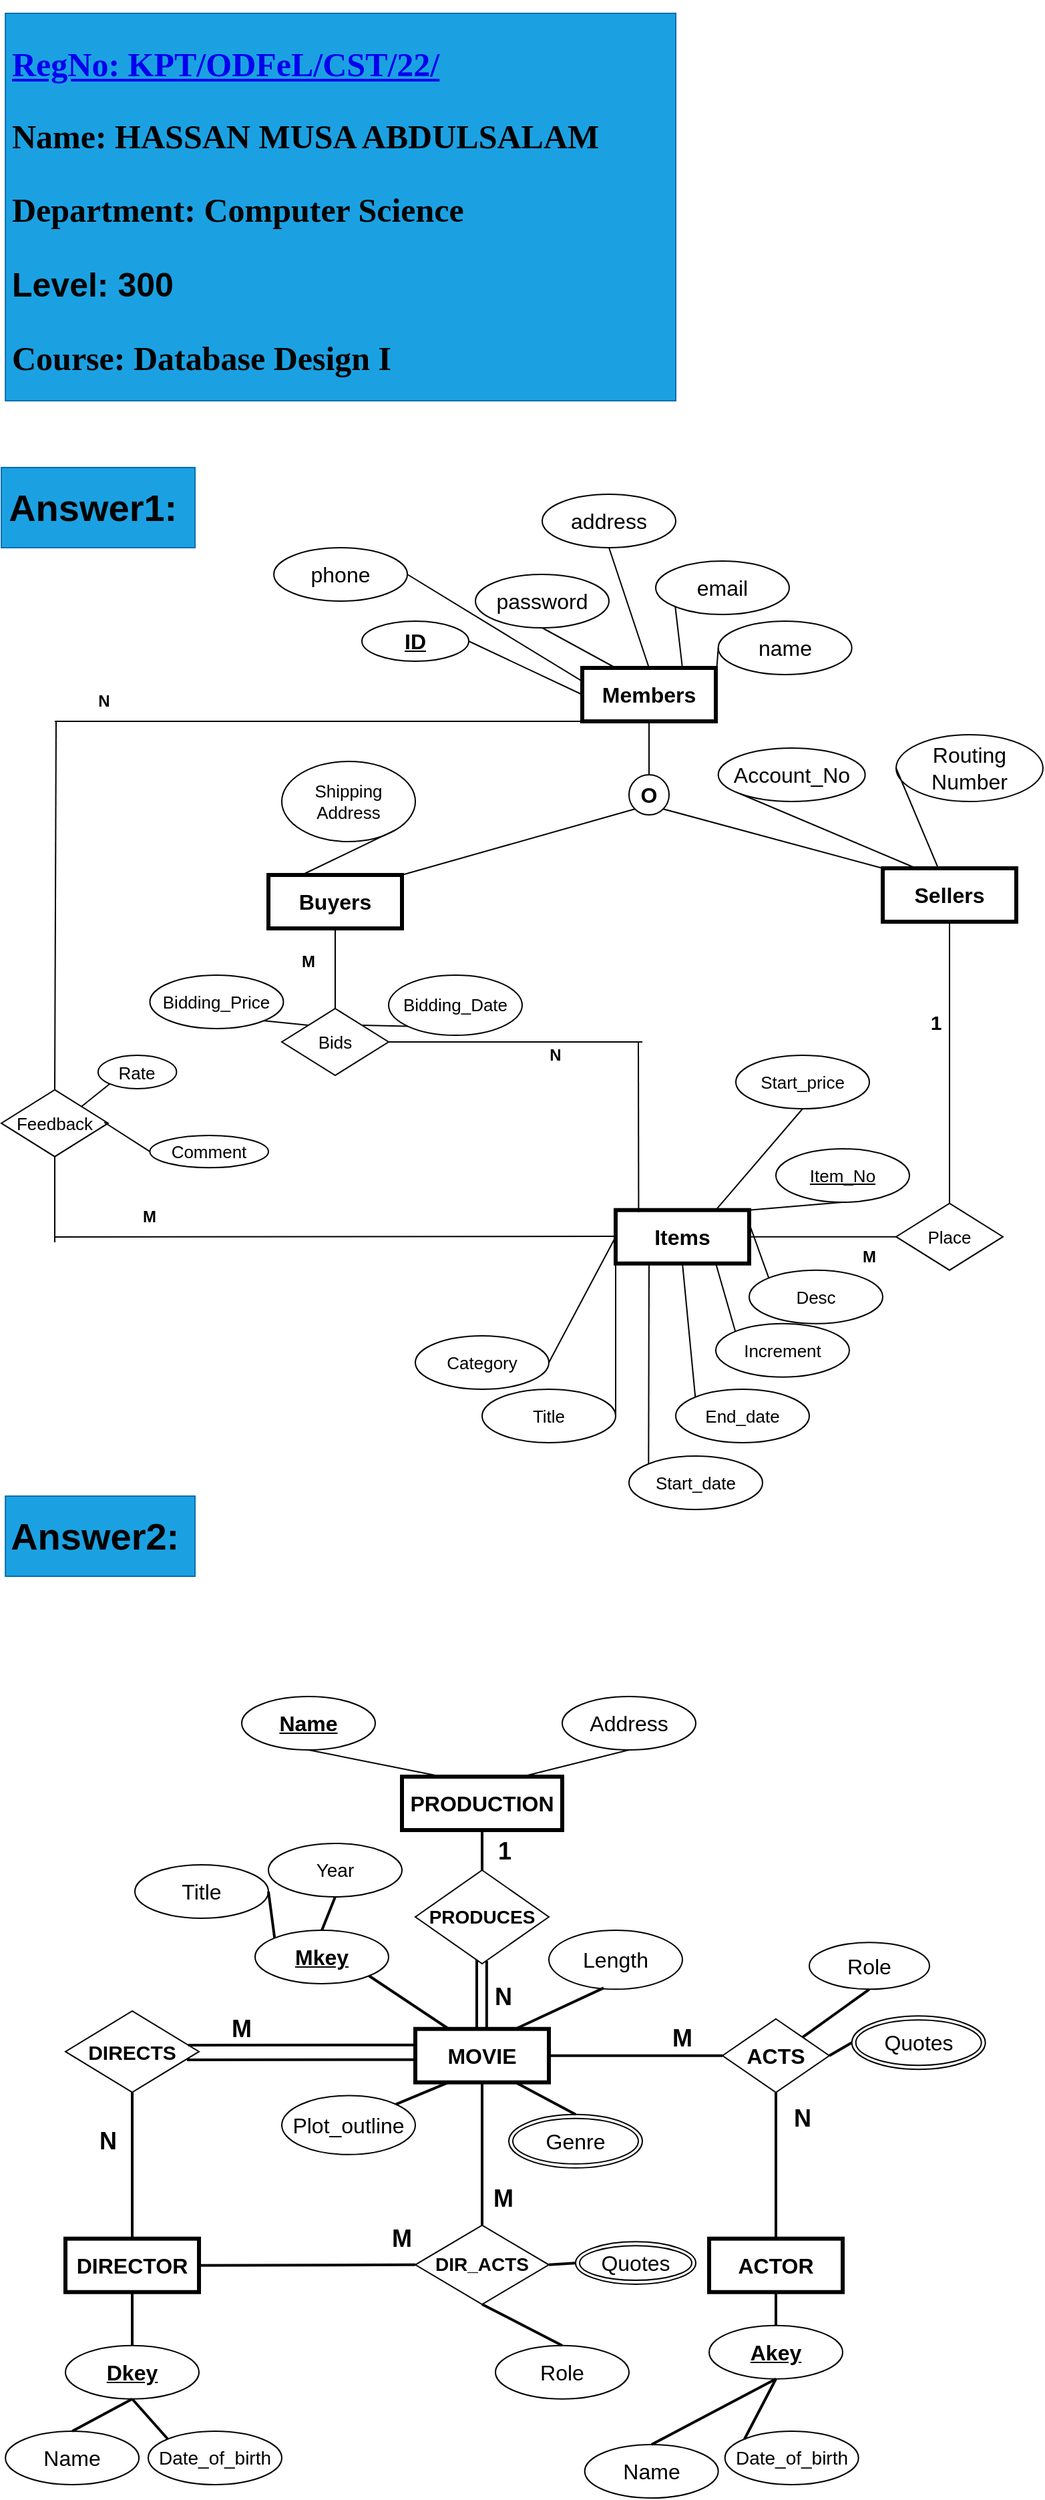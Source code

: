 <mxfile version="13.9.9" type="device"><diagram id="R2lEEEUBdFMjLlhIrx00" name="Page-1"><mxGraphModel dx="2" dy="486" grid="1" gridSize="10" guides="1" tooltips="1" connect="1" arrows="1" fold="1" page="1" pageScale="1" pageWidth="850" pageHeight="1100" background="#ffffff" math="0" shadow="0" extFonts="Permanent Marker^https://fonts.googleapis.com/css?family=Permanent+Marker"><root><mxCell id="0"/><mxCell id="1" parent="0"/><mxCell id="3SLFZwiBnC4QD5V8K0jt-1" value="Members" style="whiteSpace=wrap;html=1;align=center;strokeWidth=3;fontSize=16;fontStyle=1" parent="1" vertex="1"><mxGeometry x="1320" y="500" width="100" height="40" as="geometry"/></mxCell><mxCell id="3SLFZwiBnC4QD5V8K0jt-2" value="Buyers" style="whiteSpace=wrap;html=1;align=center;strokeWidth=3;fontSize=16;fontStyle=1" parent="1" vertex="1"><mxGeometry x="1085" y="655" width="100" height="40" as="geometry"/></mxCell><mxCell id="3SLFZwiBnC4QD5V8K0jt-3" value="Sellers" style="whiteSpace=wrap;html=1;align=center;strokeWidth=3;fontSize=16;fontStyle=1" parent="1" vertex="1"><mxGeometry x="1545" y="650" width="100" height="40" as="geometry"/></mxCell><mxCell id="3SLFZwiBnC4QD5V8K0jt-4" value="O" style="ellipse;whiteSpace=wrap;html=1;aspect=fixed;strokeWidth=1;fontSize=16;fontStyle=1" parent="1" vertex="1"><mxGeometry x="1355" y="580" width="30" height="30" as="geometry"/></mxCell><mxCell id="3SLFZwiBnC4QD5V8K0jt-6" value="" style="endArrow=none;html=1;fontSize=16;entryX=0;entryY=1;entryDx=0;entryDy=0;exitX=1;exitY=0;exitDx=0;exitDy=0;" parent="1" source="3SLFZwiBnC4QD5V8K0jt-2" target="3SLFZwiBnC4QD5V8K0jt-4" edge="1"><mxGeometry width="50" height="50" relative="1" as="geometry"><mxPoint x="1156.23" y="674.99" as="sourcePoint"/><mxPoint x="1375" y="540" as="targetPoint"/></mxGeometry></mxCell><mxCell id="3SLFZwiBnC4QD5V8K0jt-7" value="" style="endArrow=none;html=1;fontSize=16;entryX=1;entryY=1;entryDx=0;entryDy=0;exitX=0;exitY=0;exitDx=0;exitDy=0;" parent="1" source="3SLFZwiBnC4QD5V8K0jt-3" target="3SLFZwiBnC4QD5V8K0jt-4" edge="1"><mxGeometry width="50" height="50" relative="1" as="geometry"><mxPoint x="1285" y="660" as="sourcePoint"/><mxPoint x="1369.393" y="615.607" as="targetPoint"/></mxGeometry></mxCell><mxCell id="3SLFZwiBnC4QD5V8K0jt-8" value="" style="endArrow=none;html=1;fontSize=16;entryX=0.5;entryY=1;entryDx=0;entryDy=0;exitX=0.5;exitY=0;exitDx=0;exitDy=0;" parent="1" source="3SLFZwiBnC4QD5V8K0jt-4" target="3SLFZwiBnC4QD5V8K0jt-1" edge="1"><mxGeometry width="50" height="50" relative="1" as="geometry"><mxPoint x="1495" y="660" as="sourcePoint"/><mxPoint x="1390.607" y="615.607" as="targetPoint"/></mxGeometry></mxCell><mxCell id="3SLFZwiBnC4QD5V8K0jt-10" value="ID" style="ellipse;whiteSpace=wrap;html=1;align=center;fontStyle=5;strokeWidth=1;fontSize=16;" parent="1" vertex="1"><mxGeometry x="1155" y="465" width="80" height="30" as="geometry"/></mxCell><mxCell id="3SLFZwiBnC4QD5V8K0jt-11" value="Bidding_Price" style="ellipse;whiteSpace=wrap;html=1;align=center;strokeWidth=1;fontSize=13;" parent="1" vertex="1"><mxGeometry x="996.23" y="730" width="100" height="40" as="geometry"/></mxCell><mxCell id="3SLFZwiBnC4QD5V8K0jt-12" value="email" style="ellipse;whiteSpace=wrap;html=1;align=center;strokeWidth=1;fontSize=16;" parent="1" vertex="1"><mxGeometry x="1375" y="420" width="100" height="40" as="geometry"/></mxCell><mxCell id="3SLFZwiBnC4QD5V8K0jt-13" value="name" style="ellipse;whiteSpace=wrap;html=1;align=center;strokeWidth=1;fontSize=16;" parent="1" vertex="1"><mxGeometry x="1421.84" y="465" width="100" height="40" as="geometry"/></mxCell><mxCell id="3SLFZwiBnC4QD5V8K0jt-14" value="address" style="ellipse;whiteSpace=wrap;html=1;align=center;strokeWidth=1;fontSize=16;" parent="1" vertex="1"><mxGeometry x="1290" y="370" width="100" height="40" as="geometry"/></mxCell><mxCell id="3SLFZwiBnC4QD5V8K0jt-15" value="password" style="ellipse;whiteSpace=wrap;html=1;align=center;strokeWidth=1;fontSize=16;" parent="1" vertex="1"><mxGeometry x="1240" y="430" width="100" height="40" as="geometry"/></mxCell><mxCell id="3SLFZwiBnC4QD5V8K0jt-16" value="phone" style="ellipse;whiteSpace=wrap;html=1;align=center;strokeWidth=1;fontSize=16;" parent="1" vertex="1"><mxGeometry x="1089.04" y="410" width="100" height="40" as="geometry"/></mxCell><mxCell id="3SLFZwiBnC4QD5V8K0jt-19" value="" style="endArrow=none;html=1;fontSize=16;exitX=1;exitY=0.5;exitDx=0;exitDy=0;entryX=0;entryY=0.5;entryDx=0;entryDy=0;" parent="1" source="3SLFZwiBnC4QD5V8K0jt-10" target="3SLFZwiBnC4QD5V8K0jt-1" edge="1"><mxGeometry width="50" height="50" relative="1" as="geometry"><mxPoint x="1270" y="480" as="sourcePoint"/><mxPoint x="1320" y="430" as="targetPoint"/></mxGeometry></mxCell><mxCell id="3SLFZwiBnC4QD5V8K0jt-20" value="" style="endArrow=none;html=1;fontSize=16;exitX=0.5;exitY=1;exitDx=0;exitDy=0;entryX=0.25;entryY=0;entryDx=0;entryDy=0;" parent="1" source="3SLFZwiBnC4QD5V8K0jt-15" target="3SLFZwiBnC4QD5V8K0jt-1" edge="1"><mxGeometry width="50" height="50" relative="1" as="geometry"><mxPoint x="1345" y="410" as="sourcePoint"/><mxPoint x="1325" y="500" as="targetPoint"/></mxGeometry></mxCell><mxCell id="3SLFZwiBnC4QD5V8K0jt-21" value="" style="endArrow=none;html=1;fontSize=16;exitX=1;exitY=0.5;exitDx=0;exitDy=0;entryX=0;entryY=0.25;entryDx=0;entryDy=0;" parent="1" source="3SLFZwiBnC4QD5V8K0jt-16" target="3SLFZwiBnC4QD5V8K0jt-1" edge="1"><mxGeometry width="50" height="50" relative="1" as="geometry"><mxPoint x="1275" y="550" as="sourcePoint"/><mxPoint x="1295" y="500" as="targetPoint"/></mxGeometry></mxCell><mxCell id="3SLFZwiBnC4QD5V8K0jt-22" value="" style="endArrow=none;html=1;fontSize=16;exitX=0.5;exitY=1;exitDx=0;exitDy=0;entryX=0.5;entryY=0;entryDx=0;entryDy=0;" parent="1" source="3SLFZwiBnC4QD5V8K0jt-14" target="3SLFZwiBnC4QD5V8K0jt-1" edge="1"><mxGeometry width="50" height="50" relative="1" as="geometry"><mxPoint x="1265" y="400" as="sourcePoint"/><mxPoint x="1335" y="510" as="targetPoint"/></mxGeometry></mxCell><mxCell id="3SLFZwiBnC4QD5V8K0jt-23" value="" style="endArrow=none;html=1;fontSize=16;exitX=0;exitY=1;exitDx=0;exitDy=0;entryX=0.75;entryY=0;entryDx=0;entryDy=0;" parent="1" source="3SLFZwiBnC4QD5V8K0jt-12" target="3SLFZwiBnC4QD5V8K0jt-1" edge="1"><mxGeometry width="50" height="50" relative="1" as="geometry"><mxPoint x="1405" y="390" as="sourcePoint"/><mxPoint x="1380" y="510" as="targetPoint"/></mxGeometry></mxCell><mxCell id="3SLFZwiBnC4QD5V8K0jt-24" value="" style="endArrow=none;html=1;fontSize=16;exitX=0;exitY=0.5;exitDx=0;exitDy=0;entryX=1;entryY=0.25;entryDx=0;entryDy=0;" parent="1" source="3SLFZwiBnC4QD5V8K0jt-13" target="3SLFZwiBnC4QD5V8K0jt-1" edge="1"><mxGeometry width="50" height="50" relative="1" as="geometry"><mxPoint x="1509.645" y="414.142" as="sourcePoint"/><mxPoint x="1405" y="510" as="targetPoint"/></mxGeometry></mxCell><mxCell id="Kn8hzGNGp4Z0YEw4c64L-1" value="Bidding_Date" style="ellipse;whiteSpace=wrap;html=1;align=center;strokeWidth=1;fontSize=13;" parent="1" vertex="1"><mxGeometry x="1175" y="730" width="100" height="44.99" as="geometry"/></mxCell><mxCell id="Kn8hzGNGp4Z0YEw4c64L-2" value="Shipping Address" style="ellipse;whiteSpace=wrap;html=1;align=center;strokeWidth=1;fontSize=13;" parent="1" vertex="1"><mxGeometry x="1095" y="570" width="100" height="60" as="geometry"/></mxCell><mxCell id="Kn8hzGNGp4Z0YEw4c64L-3" value="" style="endArrow=none;html=1;fontSize=13;entryX=1;entryY=1;entryDx=0;entryDy=0;exitX=0.25;exitY=0;exitDx=0;exitDy=0;" parent="1" source="3SLFZwiBnC4QD5V8K0jt-2" target="Kn8hzGNGp4Z0YEw4c64L-2" edge="1"><mxGeometry width="50" height="50" relative="1" as="geometry"><mxPoint x="996.23" y="694.99" as="sourcePoint"/><mxPoint x="1046.23" y="644.99" as="targetPoint"/></mxGeometry></mxCell><mxCell id="Kn8hzGNGp4Z0YEw4c64L-4" value="Bids" style="rhombus;whiteSpace=wrap;html=1;fontSize=13;" parent="1" vertex="1"><mxGeometry x="1095" y="754.99" width="80" height="50" as="geometry"/></mxCell><mxCell id="Kn8hzGNGp4Z0YEw4c64L-5" value="" style="endArrow=none;html=1;fontSize=13;entryX=0;entryY=1;entryDx=0;entryDy=0;exitX=1;exitY=0;exitDx=0;exitDy=0;" parent="1" source="Kn8hzGNGp4Z0YEw4c64L-4" target="Kn8hzGNGp4Z0YEw4c64L-1" edge="1"><mxGeometry width="50" height="50" relative="1" as="geometry"><mxPoint x="976.23" y="964.99" as="sourcePoint"/><mxPoint x="1026.23" y="914.99" as="targetPoint"/></mxGeometry></mxCell><mxCell id="Kn8hzGNGp4Z0YEw4c64L-6" value="" style="endArrow=none;html=1;fontSize=13;entryX=1;entryY=1;entryDx=0;entryDy=0;exitX=0;exitY=0;exitDx=0;exitDy=0;" parent="1" source="Kn8hzGNGp4Z0YEw4c64L-4" target="3SLFZwiBnC4QD5V8K0jt-11" edge="1"><mxGeometry width="50" height="50" relative="1" as="geometry"><mxPoint x="976.23" y="844.99" as="sourcePoint"/><mxPoint x="1026.23" y="794.99" as="targetPoint"/></mxGeometry></mxCell><mxCell id="Kn8hzGNGp4Z0YEw4c64L-7" value="" style="endArrow=none;html=1;fontSize=13;entryX=0.5;entryY=1;entryDx=0;entryDy=0;exitX=0.5;exitY=0;exitDx=0;exitDy=0;" parent="1" source="Kn8hzGNGp4Z0YEw4c64L-4" target="3SLFZwiBnC4QD5V8K0jt-2" edge="1"><mxGeometry width="50" height="50" relative="1" as="geometry"><mxPoint x="1096.23" y="774.99" as="sourcePoint"/><mxPoint x="1146.23" y="724.99" as="targetPoint"/></mxGeometry></mxCell><mxCell id="Kn8hzGNGp4Z0YEw4c64L-8" value="Account_No" style="ellipse;whiteSpace=wrap;html=1;align=center;strokeWidth=1;fontSize=16;" parent="1" vertex="1"><mxGeometry x="1421.84" y="560" width="110" height="40" as="geometry"/></mxCell><mxCell id="Kn8hzGNGp4Z0YEw4c64L-9" value="Routing Number" style="ellipse;whiteSpace=wrap;html=1;align=center;strokeWidth=1;fontSize=16;" parent="1" vertex="1"><mxGeometry x="1555" y="550" width="110" height="50" as="geometry"/></mxCell><mxCell id="Kn8hzGNGp4Z0YEw4c64L-10" value="" style="endArrow=none;html=1;fontSize=13;entryX=0;entryY=1;entryDx=0;entryDy=0;exitX=0.25;exitY=0;exitDx=0;exitDy=0;" parent="1" source="3SLFZwiBnC4QD5V8K0jt-3" target="Kn8hzGNGp4Z0YEw4c64L-8" edge="1"><mxGeometry width="50" height="50" relative="1" as="geometry"><mxPoint x="1605" y="670" as="sourcePoint"/><mxPoint x="1655" y="620" as="targetPoint"/></mxGeometry></mxCell><mxCell id="Kn8hzGNGp4Z0YEw4c64L-11" value="" style="endArrow=none;html=1;fontSize=13;entryX=0;entryY=0.5;entryDx=0;entryDy=0;" parent="1" source="3SLFZwiBnC4QD5V8K0jt-3" target="Kn8hzGNGp4Z0YEw4c64L-9" edge="1"><mxGeometry width="50" height="50" relative="1" as="geometry"><mxPoint x="1645" y="750" as="sourcePoint"/><mxPoint x="1695" y="700" as="targetPoint"/></mxGeometry></mxCell><mxCell id="Kn8hzGNGp4Z0YEw4c64L-12" value="Items" style="whiteSpace=wrap;html=1;align=center;strokeWidth=3;fontSize=16;fontStyle=1" parent="1" vertex="1"><mxGeometry x="1345" y="905.86" width="100" height="40" as="geometry"/></mxCell><mxCell id="Kn8hzGNGp4Z0YEw4c64L-13" value="Place" style="rhombus;whiteSpace=wrap;html=1;fontSize=13;" parent="1" vertex="1"><mxGeometry x="1555" y="900.86" width="80" height="50" as="geometry"/></mxCell><mxCell id="Kn8hzGNGp4Z0YEw4c64L-14" value="" style="endArrow=none;html=1;fontSize=13;entryX=0;entryY=0.5;entryDx=0;entryDy=0;exitX=1;exitY=0.5;exitDx=0;exitDy=0;" parent="1" source="Kn8hzGNGp4Z0YEw4c64L-12" target="Kn8hzGNGp4Z0YEw4c64L-13" edge="1"><mxGeometry width="50" height="50" relative="1" as="geometry"><mxPoint x="1455" y="905.86" as="sourcePoint"/><mxPoint x="1505" y="925.86" as="targetPoint"/></mxGeometry></mxCell><mxCell id="Kn8hzGNGp4Z0YEw4c64L-15" value="" style="endArrow=none;html=1;fontSize=13;entryX=0.5;entryY=1;entryDx=0;entryDy=0;exitX=0.5;exitY=0;exitDx=0;exitDy=0;" parent="1" source="Kn8hzGNGp4Z0YEw4c64L-13" target="3SLFZwiBnC4QD5V8K0jt-3" edge="1"><mxGeometry width="50" height="50" relative="1" as="geometry"><mxPoint x="1455" y="800" as="sourcePoint"/><mxPoint x="1505" y="750" as="targetPoint"/></mxGeometry></mxCell><mxCell id="Kn8hzGNGp4Z0YEw4c64L-17" value="Item_No" style="ellipse;whiteSpace=wrap;html=1;align=center;fontStyle=4;fontSize=13;" parent="1" vertex="1"><mxGeometry x="1465" y="860" width="100" height="40" as="geometry"/></mxCell><mxCell id="Kn8hzGNGp4Z0YEw4c64L-18" value="Title" style="ellipse;whiteSpace=wrap;html=1;align=center;fontSize=13;" parent="1" vertex="1"><mxGeometry x="1245" y="1040" width="100" height="40" as="geometry"/></mxCell><mxCell id="Kn8hzGNGp4Z0YEw4c64L-19" value="Start_date" style="ellipse;whiteSpace=wrap;html=1;align=center;fontSize=13;" parent="1" vertex="1"><mxGeometry x="1355" y="1090" width="100" height="40" as="geometry"/></mxCell><mxCell id="Kn8hzGNGp4Z0YEw4c64L-20" value="End_date" style="ellipse;whiteSpace=wrap;html=1;align=center;fontSize=13;" parent="1" vertex="1"><mxGeometry x="1390" y="1040" width="100" height="40" as="geometry"/></mxCell><mxCell id="Kn8hzGNGp4Z0YEw4c64L-21" value="Increment" style="ellipse;whiteSpace=wrap;html=1;align=center;fontSize=13;" parent="1" vertex="1"><mxGeometry x="1420" y="990.86" width="100" height="40" as="geometry"/></mxCell><mxCell id="Kn8hzGNGp4Z0YEw4c64L-22" value="Desc" style="ellipse;whiteSpace=wrap;html=1;align=center;fontSize=13;" parent="1" vertex="1"><mxGeometry x="1445" y="950.86" width="100" height="40" as="geometry"/></mxCell><mxCell id="Kn8hzGNGp4Z0YEw4c64L-23" value="Category" style="ellipse;whiteSpace=wrap;html=1;align=center;fontSize=13;" parent="1" vertex="1"><mxGeometry x="1195" y="1000" width="100" height="40" as="geometry"/></mxCell><mxCell id="Kn8hzGNGp4Z0YEw4c64L-24" value="Start_price" style="ellipse;whiteSpace=wrap;html=1;align=center;fontSize=13;" parent="1" vertex="1"><mxGeometry x="1435" y="790" width="100" height="40" as="geometry"/></mxCell><mxCell id="_BG4PR5M80ZK4GJVaDnd-1" value="" style="endArrow=none;html=1;entryX=0.5;entryY=1;entryDx=0;entryDy=0;exitX=1;exitY=0;exitDx=0;exitDy=0;" parent="1" source="Kn8hzGNGp4Z0YEw4c64L-12" target="Kn8hzGNGp4Z0YEw4c64L-17" edge="1"><mxGeometry width="50" height="50" relative="1" as="geometry"><mxPoint x="1475" y="965.86" as="sourcePoint"/><mxPoint x="1480" y="865.86" as="targetPoint"/></mxGeometry></mxCell><mxCell id="_BG4PR5M80ZK4GJVaDnd-2" value="" style="endArrow=none;html=1;entryX=0.5;entryY=1;entryDx=0;entryDy=0;exitX=0.75;exitY=0;exitDx=0;exitDy=0;" parent="1" source="Kn8hzGNGp4Z0YEw4c64L-12" target="Kn8hzGNGp4Z0YEw4c64L-24" edge="1"><mxGeometry width="50" height="50" relative="1" as="geometry"><mxPoint x="1265" y="1045.86" as="sourcePoint"/><mxPoint x="1400.355" y="860.002" as="targetPoint"/></mxGeometry></mxCell><mxCell id="_BG4PR5M80ZK4GJVaDnd-3" value="" style="endArrow=none;html=1;entryX=1;entryY=0.5;entryDx=0;entryDy=0;exitX=0;exitY=0.5;exitDx=0;exitDy=0;" parent="1" source="Kn8hzGNGp4Z0YEw4c64L-12" target="Kn8hzGNGp4Z0YEw4c64L-23" edge="1"><mxGeometry width="50" height="50" relative="1" as="geometry"><mxPoint x="1350" y="950" as="sourcePoint"/><mxPoint x="1325" y="995.86" as="targetPoint"/></mxGeometry></mxCell><mxCell id="_BG4PR5M80ZK4GJVaDnd-4" value="" style="endArrow=none;html=1;entryX=1;entryY=0.5;entryDx=0;entryDy=0;exitX=0;exitY=0.75;exitDx=0;exitDy=0;" parent="1" source="Kn8hzGNGp4Z0YEw4c64L-12" target="Kn8hzGNGp4Z0YEw4c64L-18" edge="1"><mxGeometry width="50" height="50" relative="1" as="geometry"><mxPoint x="1315" y="1075.86" as="sourcePoint"/><mxPoint x="1365" y="1025.86" as="targetPoint"/></mxGeometry></mxCell><mxCell id="_BG4PR5M80ZK4GJVaDnd-5" value="" style="endArrow=none;html=1;entryX=0.25;entryY=1;entryDx=0;entryDy=0;exitX=0;exitY=0;exitDx=0;exitDy=0;" parent="1" source="Kn8hzGNGp4Z0YEw4c64L-19" target="Kn8hzGNGp4Z0YEw4c64L-12" edge="1"><mxGeometry width="50" height="50" relative="1" as="geometry"><mxPoint x="1285" y="1055.86" as="sourcePoint"/><mxPoint x="1335" y="1005.86" as="targetPoint"/></mxGeometry></mxCell><mxCell id="_BG4PR5M80ZK4GJVaDnd-6" value="" style="endArrow=none;html=1;entryX=0.5;entryY=1;entryDx=0;entryDy=0;exitX=0;exitY=0;exitDx=0;exitDy=0;" parent="1" source="Kn8hzGNGp4Z0YEw4c64L-20" target="Kn8hzGNGp4Z0YEw4c64L-12" edge="1"><mxGeometry width="50" height="50" relative="1" as="geometry"><mxPoint x="1365" y="1125.86" as="sourcePoint"/><mxPoint x="1415" y="1075.86" as="targetPoint"/></mxGeometry></mxCell><mxCell id="_BG4PR5M80ZK4GJVaDnd-7" value="" style="endArrow=none;html=1;entryX=0.75;entryY=1;entryDx=0;entryDy=0;exitX=0;exitY=0;exitDx=0;exitDy=0;" parent="1" source="Kn8hzGNGp4Z0YEw4c64L-21" target="Kn8hzGNGp4Z0YEw4c64L-12" edge="1"><mxGeometry width="50" height="50" relative="1" as="geometry"><mxPoint x="1455" y="1135.86" as="sourcePoint"/><mxPoint x="1505" y="1085.86" as="targetPoint"/></mxGeometry></mxCell><mxCell id="LFZbQGSVS6kTV79NoV0P-1" value="" style="endArrow=none;html=1;entryX=0;entryY=0;entryDx=0;entryDy=0;exitX=1;exitY=0.25;exitDx=0;exitDy=0;" parent="1" source="Kn8hzGNGp4Z0YEw4c64L-12" target="Kn8hzGNGp4Z0YEw4c64L-22" edge="1"><mxGeometry width="50" height="50" relative="1" as="geometry"><mxPoint x="1455" y="915.86" as="sourcePoint"/><mxPoint x="1495" y="840" as="targetPoint"/></mxGeometry></mxCell><mxCell id="LFZbQGSVS6kTV79NoV0P-2" value="Comment" style="ellipse;whiteSpace=wrap;html=1;align=center;strokeWidth=1;fontSize=13;" parent="1" vertex="1"><mxGeometry x="996.23" y="850" width="88.77" height="24.14" as="geometry"/></mxCell><mxCell id="LFZbQGSVS6kTV79NoV0P-3" value="Rate" style="ellipse;whiteSpace=wrap;html=1;align=center;strokeWidth=1;fontSize=13;" parent="1" vertex="1"><mxGeometry x="957.46" y="790" width="58.77" height="25" as="geometry"/></mxCell><mxCell id="LFZbQGSVS6kTV79NoV0P-4" value="Feedback" style="rhombus;whiteSpace=wrap;html=1;fontSize=13;" parent="1" vertex="1"><mxGeometry x="885" y="815.86" width="80" height="50" as="geometry"/></mxCell><mxCell id="LFZbQGSVS6kTV79NoV0P-5" value="" style="endArrow=none;html=1;fontSize=13;entryX=0;entryY=1;entryDx=0;entryDy=0;exitX=1;exitY=0;exitDx=0;exitDy=0;" parent="1" source="LFZbQGSVS6kTV79NoV0P-4" target="LFZbQGSVS6kTV79NoV0P-3" edge="1"><mxGeometry width="50" height="50" relative="1" as="geometry"><mxPoint x="767.46" y="1099.99" as="sourcePoint"/><mxPoint x="817.46" y="1049.99" as="targetPoint"/></mxGeometry></mxCell><mxCell id="LFZbQGSVS6kTV79NoV0P-6" value="" style="endArrow=none;html=1;fontSize=13;entryX=0;entryY=0.5;entryDx=0;entryDy=0;exitX=0.963;exitY=0.485;exitDx=0;exitDy=0;exitPerimeter=0;" parent="1" source="LFZbQGSVS6kTV79NoV0P-4" target="LFZbQGSVS6kTV79NoV0P-2" edge="1"><mxGeometry width="50" height="50" relative="1" as="geometry"><mxPoint x="767.46" y="979.99" as="sourcePoint"/><mxPoint x="817.46" y="929.99" as="targetPoint"/></mxGeometry></mxCell><mxCell id="LFZbQGSVS6kTV79NoV0P-7" value="" style="endArrow=none;html=1;fontSize=13;exitX=0.5;exitY=0;exitDx=0;exitDy=0;" parent="1" source="LFZbQGSVS6kTV79NoV0P-4" edge="1"><mxGeometry width="50" height="50" relative="1" as="geometry"><mxPoint x="887.46" y="909.99" as="sourcePoint"/><mxPoint x="926" y="540" as="targetPoint"/></mxGeometry></mxCell><mxCell id="LFZbQGSVS6kTV79NoV0P-8" value="" style="endArrow=none;html=1;entryX=0;entryY=1;entryDx=0;entryDy=0;" parent="1" target="3SLFZwiBnC4QD5V8K0jt-1" edge="1"><mxGeometry width="50" height="50" relative="1" as="geometry"><mxPoint x="925" y="540" as="sourcePoint"/><mxPoint x="995" y="490" as="targetPoint"/></mxGeometry></mxCell><mxCell id="LFZbQGSVS6kTV79NoV0P-10" value="" style="endArrow=none;html=1;entryX=-0.015;entryY=0.492;entryDx=0;entryDy=0;entryPerimeter=0;" parent="1" target="Kn8hzGNGp4Z0YEw4c64L-12" edge="1"><mxGeometry width="50" height="50" relative="1" as="geometry"><mxPoint x="925" y="926" as="sourcePoint"/><mxPoint x="1055" y="950" as="targetPoint"/></mxGeometry></mxCell><mxCell id="LFZbQGSVS6kTV79NoV0P-11" value="N" style="text;html=1;strokeColor=none;fillColor=none;align=center;verticalAlign=middle;whiteSpace=wrap;rounded=0;fontStyle=1" parent="1" vertex="1"><mxGeometry x="941.84" y="515" width="40" height="20" as="geometry"/></mxCell><mxCell id="LFZbQGSVS6kTV79NoV0P-12" value="M" style="text;html=1;strokeColor=none;fillColor=none;align=center;verticalAlign=middle;whiteSpace=wrap;rounded=0;fontStyle=1" parent="1" vertex="1"><mxGeometry x="1095" y="710" width="40" height="20" as="geometry"/></mxCell><mxCell id="LFZbQGSVS6kTV79NoV0P-14" value="" style="endArrow=none;html=1;entryX=0.5;entryY=1;entryDx=0;entryDy=0;" parent="1" target="LFZbQGSVS6kTV79NoV0P-4" edge="1"><mxGeometry width="50" height="50" relative="1" as="geometry"><mxPoint x="925" y="930" as="sourcePoint"/><mxPoint x="945" y="890" as="targetPoint"/></mxGeometry></mxCell><mxCell id="LFZbQGSVS6kTV79NoV0P-15" value="M" style="text;html=1;strokeColor=none;fillColor=none;align=center;verticalAlign=middle;whiteSpace=wrap;rounded=0;fontStyle=1" parent="1" vertex="1"><mxGeometry x="976.23" y="900.86" width="40" height="20" as="geometry"/></mxCell><mxCell id="LFZbQGSVS6kTV79NoV0P-16" value="" style="endArrow=none;html=1;exitX=1;exitY=0.5;exitDx=0;exitDy=0;" parent="1" source="Kn8hzGNGp4Z0YEw4c64L-4" edge="1"><mxGeometry width="50" height="50" relative="1" as="geometry"><mxPoint x="1165" y="870" as="sourcePoint"/><mxPoint x="1365" y="780" as="targetPoint"/></mxGeometry></mxCell><mxCell id="LFZbQGSVS6kTV79NoV0P-17" value="" style="endArrow=none;html=1;exitX=0.172;exitY=0.04;exitDx=0;exitDy=0;exitPerimeter=0;" parent="1" source="Kn8hzGNGp4Z0YEw4c64L-12" edge="1"><mxGeometry width="50" height="50" relative="1" as="geometry"><mxPoint x="1355" y="850" as="sourcePoint"/><mxPoint x="1362" y="780" as="targetPoint"/></mxGeometry></mxCell><mxCell id="LFZbQGSVS6kTV79NoV0P-18" value="N" style="text;html=1;strokeColor=none;fillColor=none;align=center;verticalAlign=middle;whiteSpace=wrap;rounded=0;fontStyle=1" parent="1" vertex="1"><mxGeometry x="1280" y="780" width="40" height="20" as="geometry"/></mxCell><mxCell id="LFZbQGSVS6kTV79NoV0P-20" value="M" style="text;html=1;strokeColor=none;fillColor=none;align=center;verticalAlign=middle;whiteSpace=wrap;rounded=0;fontStyle=1" parent="1" vertex="1"><mxGeometry x="1515" y="930.86" width="40" height="20" as="geometry"/></mxCell><mxCell id="LFZbQGSVS6kTV79NoV0P-21" value="1" style="text;html=1;strokeColor=none;fillColor=none;align=center;verticalAlign=middle;whiteSpace=wrap;rounded=0;fontStyle=1;fontSize=15;" parent="1" vertex="1"><mxGeometry x="1565" y="754.99" width="40" height="20" as="geometry"/></mxCell><mxCell id="LFZbQGSVS6kTV79NoV0P-23" value="PRODUCTION" style="whiteSpace=wrap;html=1;align=center;strokeWidth=3;fontSize=16;fontStyle=1" parent="1" vertex="1"><mxGeometry x="1185" y="1330" width="120" height="40" as="geometry"/></mxCell><mxCell id="LFZbQGSVS6kTV79NoV0P-24" value="Name" style="ellipse;whiteSpace=wrap;html=1;align=center;fontStyle=5;strokeWidth=1;fontSize=16;" parent="1" vertex="1"><mxGeometry x="1065" y="1270" width="100" height="40" as="geometry"/></mxCell><mxCell id="LFZbQGSVS6kTV79NoV0P-25" value="Address" style="ellipse;whiteSpace=wrap;html=1;align=center;strokeWidth=1;fontSize=16;" parent="1" vertex="1"><mxGeometry x="1305" y="1270" width="100" height="40" as="geometry"/></mxCell><mxCell id="LFZbQGSVS6kTV79NoV0P-26" value="" style="endArrow=none;html=1;fontSize=15;entryX=0.5;entryY=1;entryDx=0;entryDy=0;exitX=0.75;exitY=0;exitDx=0;exitDy=0;" parent="1" source="LFZbQGSVS6kTV79NoV0P-23" target="LFZbQGSVS6kTV79NoV0P-25" edge="1"><mxGeometry width="50" height="50" relative="1" as="geometry"><mxPoint x="1275" y="1280" as="sourcePoint"/><mxPoint x="1325" y="1230" as="targetPoint"/></mxGeometry></mxCell><mxCell id="LFZbQGSVS6kTV79NoV0P-27" value="" style="endArrow=none;html=1;fontSize=15;entryX=0.5;entryY=1;entryDx=0;entryDy=0;exitX=0.25;exitY=0;exitDx=0;exitDy=0;" parent="1" source="LFZbQGSVS6kTV79NoV0P-23" target="LFZbQGSVS6kTV79NoV0P-24" edge="1"><mxGeometry width="50" height="50" relative="1" as="geometry"><mxPoint x="1175" y="1300" as="sourcePoint"/><mxPoint x="1225" y="1250" as="targetPoint"/></mxGeometry></mxCell><mxCell id="LFZbQGSVS6kTV79NoV0P-28" value="PRODUCES" style="rhombus;whiteSpace=wrap;html=1;fontSize=14;fontStyle=1" parent="1" vertex="1"><mxGeometry x="1195" y="1400" width="100" height="70" as="geometry"/></mxCell><mxCell id="LFZbQGSVS6kTV79NoV0P-29" value="" style="endArrow=none;html=1;fontSize=11;entryX=0.5;entryY=1;entryDx=0;entryDy=0;exitX=0.5;exitY=0;exitDx=0;exitDy=0;strokeWidth=2;" parent="1" source="LFZbQGSVS6kTV79NoV0P-28" target="LFZbQGSVS6kTV79NoV0P-23" edge="1"><mxGeometry width="50" height="50" relative="1" as="geometry"><mxPoint x="1205" y="1480" as="sourcePoint"/><mxPoint x="1255" y="1430" as="targetPoint"/></mxGeometry></mxCell><mxCell id="LFZbQGSVS6kTV79NoV0P-30" value="MOVIE" style="whiteSpace=wrap;html=1;align=center;strokeWidth=3;fontSize=16;fontStyle=1" parent="1" vertex="1"><mxGeometry x="1195" y="1518.86" width="100" height="40" as="geometry"/></mxCell><mxCell id="LFZbQGSVS6kTV79NoV0P-31" value="ACTS" style="rhombus;whiteSpace=wrap;html=1;fontSize=16;fontStyle=1" parent="1" vertex="1"><mxGeometry x="1425" y="1511.35" width="80" height="55.01" as="geometry"/></mxCell><mxCell id="LFZbQGSVS6kTV79NoV0P-32" value="DIRECTS" style="rhombus;whiteSpace=wrap;html=1;fontSize=15;fontStyle=1" parent="1" vertex="1"><mxGeometry x="933" y="1505.42" width="100" height="60.87" as="geometry"/></mxCell><mxCell id="LFZbQGSVS6kTV79NoV0P-33" value="ACTOR" style="whiteSpace=wrap;html=1;align=center;strokeWidth=3;fontSize=16;fontStyle=1" parent="1" vertex="1"><mxGeometry x="1415" y="1675.86" width="100" height="40" as="geometry"/></mxCell><mxCell id="LFZbQGSVS6kTV79NoV0P-36" value="DIR_ACTS" style="rhombus;whiteSpace=wrap;html=1;fontSize=14;fontStyle=1" parent="1" vertex="1"><mxGeometry x="1195" y="1665.86" width="100" height="59.15" as="geometry"/></mxCell><mxCell id="LFZbQGSVS6kTV79NoV0P-37" value="DIRECTOR" style="whiteSpace=wrap;html=1;align=center;strokeWidth=3;fontSize=16;fontStyle=1" parent="1" vertex="1"><mxGeometry x="933" y="1675.86" width="100" height="40" as="geometry"/></mxCell><mxCell id="LFZbQGSVS6kTV79NoV0P-38" value="" style="endArrow=none;html=1;fontSize=11;entryX=0.5;entryY=1;entryDx=0;entryDy=0;exitX=0.5;exitY=0;exitDx=0;exitDy=0;strokeWidth=2;" parent="1" edge="1"><mxGeometry width="50" height="50" relative="1" as="geometry"><mxPoint x="1241" y="1517.86" as="sourcePoint"/><mxPoint x="1241" y="1467" as="targetPoint"/></mxGeometry></mxCell><mxCell id="LFZbQGSVS6kTV79NoV0P-39" value="" style="endArrow=none;html=1;fontSize=11;entryX=0.5;entryY=1;entryDx=0;entryDy=0;exitX=0.5;exitY=0;exitDx=0;exitDy=0;strokeWidth=2;" parent="1" edge="1"><mxGeometry width="50" height="50" relative="1" as="geometry"><mxPoint x="1248.43" y="1518.86" as="sourcePoint"/><mxPoint x="1248.43" y="1468" as="targetPoint"/></mxGeometry></mxCell><mxCell id="LFZbQGSVS6kTV79NoV0P-40" value="" style="endArrow=none;html=1;strokeWidth=2;fontSize=11;exitX=1;exitY=0.5;exitDx=0;exitDy=0;entryX=0;entryY=0.5;entryDx=0;entryDy=0;" parent="1" source="LFZbQGSVS6kTV79NoV0P-30" target="LFZbQGSVS6kTV79NoV0P-31" edge="1"><mxGeometry width="50" height="50" relative="1" as="geometry"><mxPoint x="1305" y="1580" as="sourcePoint"/><mxPoint x="1385" y="1540" as="targetPoint"/></mxGeometry></mxCell><mxCell id="LFZbQGSVS6kTV79NoV0P-41" value="" style="endArrow=none;html=1;strokeWidth=2;fontSize=11;entryX=0.5;entryY=1;entryDx=0;entryDy=0;exitX=0.5;exitY=0;exitDx=0;exitDy=0;" parent="1" source="LFZbQGSVS6kTV79NoV0P-33" target="LFZbQGSVS6kTV79NoV0P-31" edge="1"><mxGeometry width="50" height="50" relative="1" as="geometry"><mxPoint x="1465" y="1630" as="sourcePoint"/><mxPoint x="1475" y="1585.86" as="targetPoint"/></mxGeometry></mxCell><mxCell id="LFZbQGSVS6kTV79NoV0P-42" value="Role" style="ellipse;whiteSpace=wrap;html=1;align=center;strokeWidth=1;fontSize=16;" parent="1" vertex="1"><mxGeometry x="1490" y="1454.12" width="90" height="35.01" as="geometry"/></mxCell><mxCell id="LFZbQGSVS6kTV79NoV0P-43" value="Plot_outline" style="ellipse;whiteSpace=wrap;html=1;align=center;strokeWidth=1;fontSize=16;" parent="1" vertex="1"><mxGeometry x="1095" y="1568.79" width="100" height="44.14" as="geometry"/></mxCell><mxCell id="LFZbQGSVS6kTV79NoV0P-44" value="Quotes" style="ellipse;shape=doubleEllipse;margin=3;whiteSpace=wrap;html=1;align=center;fontSize=16;" parent="1" vertex="1"><mxGeometry x="1521.84" y="1509.13" width="100" height="40" as="geometry"/></mxCell><mxCell id="LFZbQGSVS6kTV79NoV0P-45" value="" style="endArrow=none;html=1;strokeWidth=2;fontSize=16;exitX=1;exitY=0.5;exitDx=0;exitDy=0;entryX=0;entryY=0.5;entryDx=0;entryDy=0;" parent="1" source="LFZbQGSVS6kTV79NoV0P-31" target="LFZbQGSVS6kTV79NoV0P-44" edge="1"><mxGeometry width="50" height="50" relative="1" as="geometry"><mxPoint x="1565" y="1490" as="sourcePoint"/><mxPoint x="1615" y="1440" as="targetPoint"/></mxGeometry></mxCell><mxCell id="LFZbQGSVS6kTV79NoV0P-46" value="" style="endArrow=none;html=1;strokeWidth=2;fontSize=16;entryX=0.5;entryY=1;entryDx=0;entryDy=0;exitX=1;exitY=0;exitDx=0;exitDy=0;" parent="1" source="LFZbQGSVS6kTV79NoV0P-31" target="LFZbQGSVS6kTV79NoV0P-42" edge="1"><mxGeometry width="50" height="50" relative="1" as="geometry"><mxPoint x="1355" y="1550" as="sourcePoint"/><mxPoint x="1405" y="1500" as="targetPoint"/></mxGeometry></mxCell><mxCell id="LFZbQGSVS6kTV79NoV0P-47" value="Akey" style="ellipse;whiteSpace=wrap;html=1;align=center;fontStyle=5;strokeWidth=1;fontSize=16;" parent="1" vertex="1"><mxGeometry x="1415" y="1740.86" width="100" height="40" as="geometry"/></mxCell><mxCell id="LFZbQGSVS6kTV79NoV0P-48" value="Name" style="ellipse;whiteSpace=wrap;html=1;align=center;strokeWidth=1;fontSize=16;" parent="1" vertex="1"><mxGeometry x="1321.84" y="1830" width="100" height="40" as="geometry"/></mxCell><mxCell id="LFZbQGSVS6kTV79NoV0P-49" value="Date_of_birth" style="ellipse;whiteSpace=wrap;html=1;align=center;strokeWidth=1;fontSize=14;" parent="1" vertex="1"><mxGeometry x="1426.84" y="1820" width="100" height="40" as="geometry"/></mxCell><mxCell id="LFZbQGSVS6kTV79NoV0P-50" value="" style="endArrow=none;html=1;strokeWidth=2;fontSize=14;entryX=0.5;entryY=1;entryDx=0;entryDy=0;exitX=0.5;exitY=0;exitDx=0;exitDy=0;" parent="1" source="LFZbQGSVS6kTV79NoV0P-47" target="LFZbQGSVS6kTV79NoV0P-33" edge="1"><mxGeometry width="50" height="50" relative="1" as="geometry"><mxPoint x="1635" y="1785" as="sourcePoint"/><mxPoint x="1685" y="1735" as="targetPoint"/></mxGeometry></mxCell><mxCell id="LFZbQGSVS6kTV79NoV0P-51" value="" style="endArrow=none;html=1;strokeWidth=2;fontSize=14;entryX=0.5;entryY=1;entryDx=0;entryDy=0;exitX=0.5;exitY=0;exitDx=0;exitDy=0;" parent="1" source="LFZbQGSVS6kTV79NoV0P-48" target="LFZbQGSVS6kTV79NoV0P-47" edge="1"><mxGeometry width="50" height="50" relative="1" as="geometry"><mxPoint x="1325" y="1855" as="sourcePoint"/><mxPoint x="1375" y="1805" as="targetPoint"/></mxGeometry></mxCell><mxCell id="LFZbQGSVS6kTV79NoV0P-52" value="" style="endArrow=none;html=1;strokeWidth=2;fontSize=14;entryX=0.5;entryY=1;entryDx=0;entryDy=0;exitX=0;exitY=0;exitDx=0;exitDy=0;" parent="1" source="LFZbQGSVS6kTV79NoV0P-49" target="LFZbQGSVS6kTV79NoV0P-47" edge="1"><mxGeometry width="50" height="50" relative="1" as="geometry"><mxPoint x="1435" y="1815" as="sourcePoint"/><mxPoint x="1475" y="1790.86" as="targetPoint"/></mxGeometry></mxCell><mxCell id="LFZbQGSVS6kTV79NoV0P-53" value="" style="endArrow=none;html=1;strokeWidth=2;fontSize=15;entryX=0;entryY=0.25;entryDx=0;entryDy=0;" parent="1" edge="1"><mxGeometry width="50" height="50" relative="1" as="geometry"><mxPoint x="1025" y="1531" as="sourcePoint"/><mxPoint x="1195" y="1530.86" as="targetPoint"/></mxGeometry></mxCell><mxCell id="LFZbQGSVS6kTV79NoV0P-54" value="" style="endArrow=none;html=1;strokeWidth=2;fontSize=15;entryX=0;entryY=0.25;entryDx=0;entryDy=0;" parent="1" edge="1"><mxGeometry width="50" height="50" relative="1" as="geometry"><mxPoint x="1024.0" y="1542" as="sourcePoint"/><mxPoint x="1194" y="1541.86" as="targetPoint"/></mxGeometry></mxCell><mxCell id="LFZbQGSVS6kTV79NoV0P-55" value="" style="endArrow=none;html=1;strokeWidth=2;fontSize=15;entryX=0.5;entryY=1;entryDx=0;entryDy=0;exitX=0.5;exitY=0;exitDx=0;exitDy=0;" parent="1" source="LFZbQGSVS6kTV79NoV0P-37" target="LFZbQGSVS6kTV79NoV0P-32" edge="1"><mxGeometry width="50" height="50" relative="1" as="geometry"><mxPoint x="915" y="1630" as="sourcePoint"/><mxPoint x="965" y="1580" as="targetPoint"/></mxGeometry></mxCell><mxCell id="LFZbQGSVS6kTV79NoV0P-56" value="Dkey" style="ellipse;whiteSpace=wrap;html=1;align=center;fontStyle=5;strokeWidth=1;fontSize=16;" parent="1" vertex="1"><mxGeometry x="933" y="1755.86" width="100" height="40" as="geometry"/></mxCell><mxCell id="LFZbQGSVS6kTV79NoV0P-57" value="Name" style="ellipse;whiteSpace=wrap;html=1;align=center;strokeWidth=1;fontSize=16;" parent="1" vertex="1"><mxGeometry x="888.07" y="1820.0" width="100" height="40" as="geometry"/></mxCell><mxCell id="LFZbQGSVS6kTV79NoV0P-58" value="Date_of_birth" style="ellipse;whiteSpace=wrap;html=1;align=center;strokeWidth=1;fontSize=14;" parent="1" vertex="1"><mxGeometry x="995" y="1820.0" width="100" height="40" as="geometry"/></mxCell><mxCell id="LFZbQGSVS6kTV79NoV0P-59" value="" style="endArrow=none;html=1;strokeWidth=2;fontSize=14;entryX=0.5;entryY=1;entryDx=0;entryDy=0;exitX=0.5;exitY=0;exitDx=0;exitDy=0;" parent="1" source="LFZbQGSVS6kTV79NoV0P-56" target="LFZbQGSVS6kTV79NoV0P-37" edge="1"><mxGeometry width="50" height="50" relative="1" as="geometry"><mxPoint x="1155" y="1804.57" as="sourcePoint"/><mxPoint x="985.0" y="1735.43" as="targetPoint"/></mxGeometry></mxCell><mxCell id="LFZbQGSVS6kTV79NoV0P-60" value="" style="endArrow=none;html=1;strokeWidth=2;fontSize=14;entryX=0.5;entryY=1;entryDx=0;entryDy=0;exitX=0.5;exitY=0;exitDx=0;exitDy=0;" parent="1" source="LFZbQGSVS6kTV79NoV0P-57" target="LFZbQGSVS6kTV79NoV0P-56" edge="1"><mxGeometry width="50" height="50" relative="1" as="geometry"><mxPoint x="845" y="1874.57" as="sourcePoint"/><mxPoint x="895" y="1824.57" as="targetPoint"/></mxGeometry></mxCell><mxCell id="LFZbQGSVS6kTV79NoV0P-61" value="" style="endArrow=none;html=1;strokeWidth=2;fontSize=14;entryX=0.5;entryY=1;entryDx=0;entryDy=0;exitX=0;exitY=0;exitDx=0;exitDy=0;" parent="1" source="LFZbQGSVS6kTV79NoV0P-58" target="LFZbQGSVS6kTV79NoV0P-56" edge="1"><mxGeometry width="50" height="50" relative="1" as="geometry"><mxPoint x="955" y="1834.57" as="sourcePoint"/><mxPoint x="995.0" y="1810.43" as="targetPoint"/></mxGeometry></mxCell><mxCell id="LFZbQGSVS6kTV79NoV0P-62" value="" style="endArrow=none;html=1;strokeWidth=2;fontSize=14;entryX=0.5;entryY=1;entryDx=0;entryDy=0;exitX=0.5;exitY=0;exitDx=0;exitDy=0;" parent="1" source="LFZbQGSVS6kTV79NoV0P-36" target="LFZbQGSVS6kTV79NoV0P-30" edge="1"><mxGeometry width="50" height="50" relative="1" as="geometry"><mxPoint x="1085" y="1700" as="sourcePoint"/><mxPoint x="1135" y="1650" as="targetPoint"/></mxGeometry></mxCell><mxCell id="LFZbQGSVS6kTV79NoV0P-63" value="" style="endArrow=none;html=1;strokeWidth=2;fontSize=14;entryX=0;entryY=0.5;entryDx=0;entryDy=0;exitX=1;exitY=0.5;exitDx=0;exitDy=0;" parent="1" source="LFZbQGSVS6kTV79NoV0P-37" target="LFZbQGSVS6kTV79NoV0P-36" edge="1"><mxGeometry width="50" height="50" relative="1" as="geometry"><mxPoint x="1105" y="1630" as="sourcePoint"/><mxPoint x="1103.711" y="1695.86" as="targetPoint"/></mxGeometry></mxCell><mxCell id="LFZbQGSVS6kTV79NoV0P-64" value="Role" style="ellipse;whiteSpace=wrap;html=1;align=center;strokeWidth=1;fontSize=16;" parent="1" vertex="1"><mxGeometry x="1255" y="1755.86" width="100" height="40" as="geometry"/></mxCell><mxCell id="LFZbQGSVS6kTV79NoV0P-65" value="Quotes" style="ellipse;shape=doubleEllipse;margin=3;whiteSpace=wrap;html=1;align=center;fontSize=16;" parent="1" vertex="1"><mxGeometry x="1315" y="1678.16" width="90" height="31.84" as="geometry"/></mxCell><mxCell id="LFZbQGSVS6kTV79NoV0P-66" value="Genre" style="ellipse;shape=doubleEllipse;margin=3;whiteSpace=wrap;html=1;align=center;fontSize=16;" parent="1" vertex="1"><mxGeometry x="1265" y="1582.93" width="100" height="40" as="geometry"/></mxCell><mxCell id="LFZbQGSVS6kTV79NoV0P-67" value="Length" style="ellipse;whiteSpace=wrap;html=1;align=center;strokeWidth=1;fontSize=16;" parent="1" vertex="1"><mxGeometry x="1295" y="1444.99" width="100" height="44.14" as="geometry"/></mxCell><mxCell id="LFZbQGSVS6kTV79NoV0P-68" value="" style="endArrow=none;html=1;strokeWidth=2;fontSize=14;entryX=0.25;entryY=1;entryDx=0;entryDy=0;exitX=1;exitY=0;exitDx=0;exitDy=0;" parent="1" source="LFZbQGSVS6kTV79NoV0P-43" target="LFZbQGSVS6kTV79NoV0P-30" edge="1"><mxGeometry width="50" height="50" relative="1" as="geometry"><mxPoint x="1085" y="1620" as="sourcePoint"/><mxPoint x="1135" y="1570" as="targetPoint"/></mxGeometry></mxCell><mxCell id="LFZbQGSVS6kTV79NoV0P-69" value="" style="endArrow=none;html=1;strokeWidth=2;fontSize=14;entryX=0.75;entryY=1;entryDx=0;entryDy=0;exitX=0.5;exitY=0;exitDx=0;exitDy=0;" parent="1" source="LFZbQGSVS6kTV79NoV0P-66" target="LFZbQGSVS6kTV79NoV0P-30" edge="1"><mxGeometry width="50" height="50" relative="1" as="geometry"><mxPoint x="1180.411" y="1606.489" as="sourcePoint"/><mxPoint x="1230" y="1568.86" as="targetPoint"/></mxGeometry></mxCell><mxCell id="LFZbQGSVS6kTV79NoV0P-70" value="" style="endArrow=none;html=1;strokeWidth=2;fontSize=14;entryX=0.5;entryY=1;entryDx=0;entryDy=0;exitX=0.5;exitY=0;exitDx=0;exitDy=0;" parent="1" source="LFZbQGSVS6kTV79NoV0P-64" target="LFZbQGSVS6kTV79NoV0P-36" edge="1"><mxGeometry width="50" height="50" relative="1" as="geometry"><mxPoint x="1165" y="1770" as="sourcePoint"/><mxPoint x="1215" y="1720" as="targetPoint"/></mxGeometry></mxCell><mxCell id="LFZbQGSVS6kTV79NoV0P-71" value="" style="endArrow=none;html=1;strokeWidth=2;fontSize=14;entryX=0;entryY=0.5;entryDx=0;entryDy=0;exitX=1;exitY=0.5;exitDx=0;exitDy=0;" parent="1" source="LFZbQGSVS6kTV79NoV0P-36" target="LFZbQGSVS6kTV79NoV0P-65" edge="1"><mxGeometry width="50" height="50" relative="1" as="geometry"><mxPoint x="1275" y="1770" as="sourcePoint"/><mxPoint x="1325" y="1720" as="targetPoint"/></mxGeometry></mxCell><mxCell id="LFZbQGSVS6kTV79NoV0P-72" value="" style="endArrow=none;html=1;strokeWidth=2;fontSize=14;entryX=0.41;entryY=0.978;entryDx=0;entryDy=0;entryPerimeter=0;exitX=0.75;exitY=0;exitDx=0;exitDy=0;" parent="1" source="LFZbQGSVS6kTV79NoV0P-30" target="LFZbQGSVS6kTV79NoV0P-67" edge="1"><mxGeometry width="50" height="50" relative="1" as="geometry"><mxPoint x="1275" y="1550" as="sourcePoint"/><mxPoint x="1325" y="1500" as="targetPoint"/></mxGeometry></mxCell><mxCell id="LFZbQGSVS6kTV79NoV0P-73" value="Mkey" style="ellipse;whiteSpace=wrap;html=1;align=center;fontStyle=5;strokeWidth=1;fontSize=16;" parent="1" vertex="1"><mxGeometry x="1075" y="1444.99" width="100" height="40" as="geometry"/></mxCell><mxCell id="LFZbQGSVS6kTV79NoV0P-74" value="Title" style="ellipse;whiteSpace=wrap;html=1;align=center;strokeWidth=1;fontSize=16;" parent="1" vertex="1"><mxGeometry x="985" y="1396" width="100" height="40" as="geometry"/></mxCell><mxCell id="LFZbQGSVS6kTV79NoV0P-75" value="Year" style="ellipse;whiteSpace=wrap;html=1;align=center;strokeWidth=1;fontSize=14;" parent="1" vertex="1"><mxGeometry x="1085" y="1380" width="100" height="40" as="geometry"/></mxCell><mxCell id="LFZbQGSVS6kTV79NoV0P-76" value="" style="endArrow=none;html=1;strokeWidth=2;fontSize=14;entryX=0;entryY=0;entryDx=0;entryDy=0;exitX=1;exitY=0.5;exitDx=0;exitDy=0;" parent="1" source="LFZbQGSVS6kTV79NoV0P-74" target="LFZbQGSVS6kTV79NoV0P-73" edge="1"><mxGeometry width="50" height="50" relative="1" as="geometry"><mxPoint x="875" y="1464.99" as="sourcePoint"/><mxPoint x="925" y="1414.99" as="targetPoint"/></mxGeometry></mxCell><mxCell id="LFZbQGSVS6kTV79NoV0P-77" value="" style="endArrow=none;html=1;strokeWidth=2;fontSize=14;entryX=0.5;entryY=0;entryDx=0;entryDy=0;exitX=0.5;exitY=1;exitDx=0;exitDy=0;" parent="1" source="LFZbQGSVS6kTV79NoV0P-75" target="LFZbQGSVS6kTV79NoV0P-73" edge="1"><mxGeometry width="50" height="50" relative="1" as="geometry"><mxPoint x="985.0" y="1424.99" as="sourcePoint"/><mxPoint x="1025" y="1400.85" as="targetPoint"/></mxGeometry></mxCell><mxCell id="LFZbQGSVS6kTV79NoV0P-78" value="" style="endArrow=none;html=1;strokeWidth=2;fontSize=14;entryX=1;entryY=1;entryDx=0;entryDy=0;exitX=0.25;exitY=0;exitDx=0;exitDy=0;" parent="1" source="LFZbQGSVS6kTV79NoV0P-30" target="LFZbQGSVS6kTV79NoV0P-73" edge="1"><mxGeometry width="50" height="50" relative="1" as="geometry"><mxPoint x="1085" y="1560" as="sourcePoint"/><mxPoint x="1135" y="1510" as="targetPoint"/></mxGeometry></mxCell><mxCell id="LFZbQGSVS6kTV79NoV0P-79" value="1" style="text;html=1;strokeColor=none;fillColor=none;align=center;verticalAlign=middle;whiteSpace=wrap;rounded=0;fontStyle=1;fontSize=18;" parent="1" vertex="1"><mxGeometry x="1242" y="1376" width="40" height="20" as="geometry"/></mxCell><mxCell id="LFZbQGSVS6kTV79NoV0P-80" value="N" style="text;html=1;strokeColor=none;fillColor=none;align=center;verticalAlign=middle;whiteSpace=wrap;rounded=0;fontStyle=1;fontSize=18;" parent="1" vertex="1"><mxGeometry x="1241" y="1484.99" width="40" height="20" as="geometry"/></mxCell><mxCell id="LFZbQGSVS6kTV79NoV0P-81" value="M" style="text;html=1;strokeColor=none;fillColor=none;align=center;verticalAlign=middle;whiteSpace=wrap;rounded=0;fontStyle=1;fontSize=18;" parent="1" vertex="1"><mxGeometry x="1241" y="1635.86" width="40" height="20" as="geometry"/></mxCell><mxCell id="LFZbQGSVS6kTV79NoV0P-82" value="M" style="text;html=1;strokeColor=none;fillColor=none;align=center;verticalAlign=middle;whiteSpace=wrap;rounded=0;fontStyle=1;fontSize=18;" parent="1" vertex="1"><mxGeometry x="1165" y="1665.86" width="40" height="20" as="geometry"/></mxCell><mxCell id="LFZbQGSVS6kTV79NoV0P-83" value="M" style="text;html=1;strokeColor=none;fillColor=none;align=center;verticalAlign=middle;whiteSpace=wrap;rounded=0;fontStyle=1;fontSize=18;" parent="1" vertex="1"><mxGeometry x="1375" y="1515.86" width="40" height="20" as="geometry"/></mxCell><mxCell id="LFZbQGSVS6kTV79NoV0P-84" value="N" style="text;html=1;strokeColor=none;fillColor=none;align=center;verticalAlign=middle;whiteSpace=wrap;rounded=0;fontStyle=1;fontSize=18;" parent="1" vertex="1"><mxGeometry x="1465" y="1575.86" width="40" height="20" as="geometry"/></mxCell><mxCell id="LFZbQGSVS6kTV79NoV0P-85" value="M" style="text;html=1;strokeColor=none;fillColor=none;align=center;verticalAlign=middle;whiteSpace=wrap;rounded=0;fontStyle=1;fontSize=18;" parent="1" vertex="1"><mxGeometry x="1045" y="1509.13" width="40" height="20" as="geometry"/></mxCell><mxCell id="LFZbQGSVS6kTV79NoV0P-86" value="N" style="text;html=1;strokeColor=none;fillColor=none;align=center;verticalAlign=middle;whiteSpace=wrap;rounded=0;fontStyle=1;fontSize=18;" parent="1" vertex="1"><mxGeometry x="945" y="1592.93" width="40" height="20" as="geometry"/></mxCell><mxCell id="LFZbQGSVS6kTV79NoV0P-88" value="&lt;h1&gt;&lt;p class=&quot;MsoNormal&quot; style=&quot;text-align: justify ; line-height: 115% ; font-size: 25px&quot;&gt;&lt;a name=&quot;_Hlk109004617&quot; style=&quot;font-size: 25px&quot;&gt;&lt;span style=&quot;font-size: 25px&quot;&gt;&lt;span lang=&quot;EN-US&quot; style=&quot;font-size: 25px ; line-height: 115% ; font-family: &amp;quot;times new roman&amp;quot; , serif&quot;&gt;RegNo: KPT/ODFeL/CST/22/&lt;/span&gt;&lt;/span&gt;&lt;/a&gt;&lt;/p&gt;&lt;p class=&quot;MsoNormal&quot; style=&quot;text-align: justify ; line-height: 115% ; font-size: 25px&quot;&gt;&lt;span style=&quot;font-size: 25px&quot;&gt;&lt;span lang=&quot;EN-US&quot; style=&quot;font-size: 25px ; line-height: 115% ; font-family: &amp;quot;times new roman&amp;quot; , serif&quot;&gt;Name: HASSAN MUSA ABDULSALAM&lt;/span&gt;&lt;/span&gt;&lt;/p&gt;&lt;p class=&quot;MsoNormal&quot; style=&quot;text-align: justify ; line-height: 115% ; font-size: 25px&quot;&gt;&lt;span style=&quot;font-size: 25px&quot;&gt;&lt;span lang=&quot;EN-US&quot; style=&quot;font-size: 25px ; line-height: 115% ; font-family: &amp;quot;times new roman&amp;quot; , serif&quot;&gt;Department: Computer Science&lt;/span&gt;&lt;/span&gt;&lt;/p&gt;&lt;p style=&quot;margin-top: 0cm ; text-align: justify ; font-size: 25px&quot;&gt;&lt;span style=&quot;font-size: 25px&quot;&gt;&lt;span lang=&quot;EN-US&quot; style=&quot;font-size: 25px&quot;&gt;Level: 300&lt;/span&gt;&lt;/span&gt;&lt;/p&gt;&lt;p style=&quot;margin-top: 0cm ; text-align: justify ; font-size: 25px&quot;&gt;&lt;span style=&quot;font-family: &amp;quot;times new roman&amp;quot; , serif ; font-size: 25px&quot;&gt;Course: Database Design I&lt;/span&gt;&lt;/p&gt;&lt;div style=&quot;border-top: none ; border-right: none ; border-left: none ; border-bottom: 1pt solid ; padding: 0cm 0cm 1pt ; font-size: 25px&quot;&gt;&lt;br style=&quot;font-size: 25px&quot;&gt;&lt;br style=&quot;font-size: 25px&quot;&gt;&lt;/div&gt;&lt;/h1&gt;" style="text;html=1;spacing=5;spacingTop=-20;whiteSpace=wrap;overflow=hidden;rounded=0;fontSize=25;fontStyle=1;fillColor=#1ba1e2;strokeColor=#006EAF;" parent="1" vertex="1"><mxGeometry x="888.07" y="10" width="501.93" height="290" as="geometry"/></mxCell><mxCell id="LFZbQGSVS6kTV79NoV0P-90" value="Answer1:&amp;nbsp;" style="rounded=0;whiteSpace=wrap;html=1;labelBackgroundColor=none;fontSize=28;fontStyle=1;fillColor=#1ba1e2;strokeColor=#006EAF;" parent="1" vertex="1"><mxGeometry x="885" y="350" width="145" height="60" as="geometry"/></mxCell><mxCell id="LFZbQGSVS6kTV79NoV0P-91" value="Answer2:&amp;nbsp;" style="rounded=0;whiteSpace=wrap;html=1;labelBackgroundColor=none;fontSize=28;fillColor=#1ba1e2;fontStyle=1;strokeColor=#006EAF;" parent="1" vertex="1"><mxGeometry x="888.07" y="1120" width="141.93" height="60" as="geometry"/></mxCell></root></mxGraphModel></diagram></mxfile>